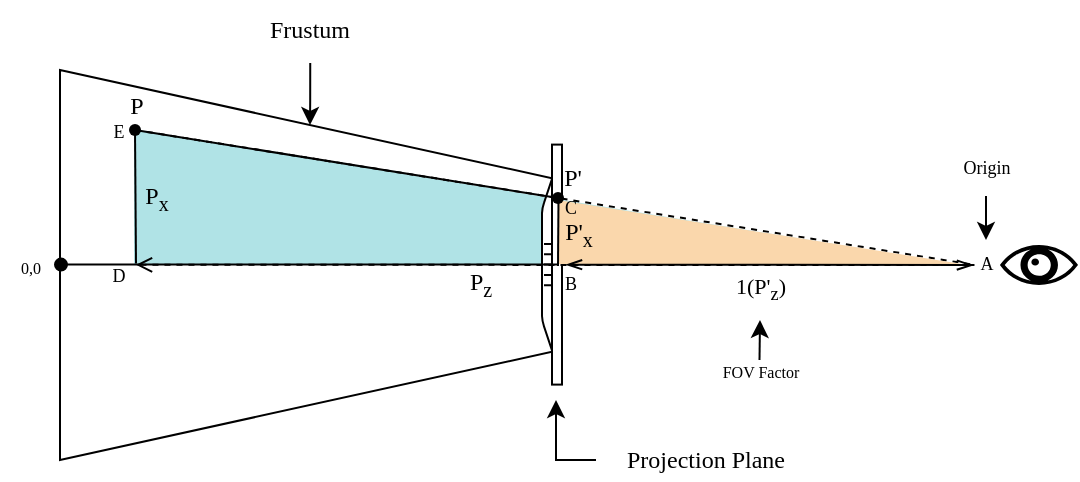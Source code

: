 <mxfile version="28.0.7">
  <diagram name="Page-1" id="J2xbpSsCBj30RLXRAprA">
    <mxGraphModel dx="1007" dy="959" grid="1" gridSize="10" guides="1" tooltips="1" connect="1" arrows="1" fold="1" page="1" pageScale="1" pageWidth="827" pageHeight="1169" math="0" shadow="0">
      <root>
        <mxCell id="0" />
        <mxCell id="1" parent="0" />
        <mxCell id="sUiPD8prjaH3CzhAGNYn-28" value="" style="verticalLabelPosition=bottom;verticalAlign=top;html=1;shape=mxgraph.basic.orthogonal_triangle;fillColor=#b0e3e6;strokeColor=none;fontFamily=Garamond;" vertex="1" parent="1">
          <mxGeometry x="107" y="145" width="411" height="67" as="geometry" />
        </mxCell>
        <mxCell id="0T9gvnzy7SkM7xsGGsrt-27" value="" style="shape=trapezoid;perimeter=trapezoidPerimeter;whiteSpace=wrap;html=1;fixedSize=1;rotation=90;size=55;fillColor=none;strokeColor=light-dark(#000000,#00FF00);fontFamily=Garamond;" parent="1" vertex="1">
          <mxGeometry x="97.5" y="87.5" width="195" height="250" as="geometry" />
        </mxCell>
        <mxCell id="0T9gvnzy7SkM7xsGGsrt-31" style="edgeStyle=orthogonalEdgeStyle;rounded=0;orthogonalLoop=1;jettySize=auto;html=1;exitX=0.502;exitY=1.05;exitDx=0;exitDy=0;exitPerimeter=0;strokeColor=light-dark(#000000,#00FF00);fontFamily=Garamond;" parent="1" source="0T9gvnzy7SkM7xsGGsrt-28" target="0T9gvnzy7SkM7xsGGsrt-27" edge="1">
          <mxGeometry relative="1" as="geometry">
            <mxPoint x="200" y="115" as="sourcePoint" />
          </mxGeometry>
        </mxCell>
        <mxCell id="0T9gvnzy7SkM7xsGGsrt-28" value="&lt;span style=&quot;&quot;&gt;Frustum&lt;/span&gt;" style="text;html=1;align=center;verticalAlign=middle;whiteSpace=wrap;rounded=0;fontColor=light-dark(#000000,#00FF00);fontFamily=Garamond;" parent="1" vertex="1">
          <mxGeometry x="165" y="80" width="60" height="30" as="geometry" />
        </mxCell>
        <mxCell id="0T9gvnzy7SkM7xsGGsrt-33" value="&lt;font style=&quot;font-size: 8px;&quot;&gt;0,0&lt;/font&gt;" style="text;html=1;align=center;verticalAlign=middle;resizable=0;points=[];autosize=1;strokeColor=none;fillColor=none;fontFamily=Garamond;" parent="1" vertex="1">
          <mxGeometry x="40" y="197.5" width="30" height="30" as="geometry" />
        </mxCell>
        <mxCell id="0T9gvnzy7SkM7xsGGsrt-36" value="" style="shape=mxgraph.signs.healthcare.eye;html=1;pointerEvents=1;fillColor=#000000;strokeColor=none;verticalLabelPosition=bottom;verticalAlign=top;align=center;fillStyle=solid;fontFamily=Garamond;" parent="1" vertex="1">
          <mxGeometry x="540" y="202.5" width="39" height="20" as="geometry" />
        </mxCell>
        <mxCell id="0T9gvnzy7SkM7xsGGsrt-10" value="" style="verticalLabelPosition=bottom;html=1;verticalAlign=top;align=center;shape=mxgraph.floorplan.flat_tv;rotation=-90;fontFamily=Garamond;" parent="1" vertex="1">
          <mxGeometry x="256" y="207.3" width="120" height="10" as="geometry" />
        </mxCell>
        <mxCell id="0T9gvnzy7SkM7xsGGsrt-43" value="Projection Plane" style="text;html=1;align=center;verticalAlign=middle;whiteSpace=wrap;rounded=0;fontFamily=Garamond;" parent="1" vertex="1">
          <mxGeometry x="338" y="300" width="110" height="20" as="geometry" />
        </mxCell>
        <mxCell id="0T9gvnzy7SkM7xsGGsrt-44" style="edgeStyle=orthogonalEdgeStyle;rounded=0;orthogonalLoop=1;jettySize=auto;html=1;fontFamily=Garamond;" parent="1" source="0T9gvnzy7SkM7xsGGsrt-43" edge="1">
          <mxGeometry relative="1" as="geometry">
            <mxPoint x="318" y="280" as="targetPoint" />
          </mxGeometry>
        </mxCell>
        <mxCell id="0T9gvnzy7SkM7xsGGsrt-32" value="" style="endArrow=none;html=1;rounded=0;startArrow=oval;startFill=1;fontFamily=Garamond;" parent="1" edge="1">
          <mxGeometry width="50" height="50" relative="1" as="geometry">
            <mxPoint x="70.5" y="212.3" as="sourcePoint" />
            <mxPoint x="319.5" y="212.3" as="targetPoint" />
          </mxGeometry>
        </mxCell>
        <mxCell id="sUiPD8prjaH3CzhAGNYn-8" value="" style="endArrow=none;html=1;rounded=0;strokeColor=light-dark(#000000,#FF3333);fontFamily=Garamond;" edge="1" parent="1" target="sUiPD8prjaH3CzhAGNYn-1">
          <mxGeometry width="50" height="50" relative="1" as="geometry">
            <mxPoint x="108" y="211.8" as="sourcePoint" />
            <mxPoint x="250" y="140" as="targetPoint" />
          </mxGeometry>
        </mxCell>
        <mxCell id="sUiPD8prjaH3CzhAGNYn-15" value="" style="endArrow=none;dashed=1;html=1;rounded=0;entryX=1;entryY=0.5;entryDx=0;entryDy=0;strokeColor=light-dark(#000000,#FF3333);fontFamily=Garamond;" edge="1" parent="1" source="sUiPD8prjaH3CzhAGNYn-1">
          <mxGeometry width="50" height="50" relative="1" as="geometry">
            <mxPoint x="310" y="200" as="sourcePoint" />
            <mxPoint x="527.5" y="212.5" as="targetPoint" />
          </mxGeometry>
        </mxCell>
        <mxCell id="sUiPD8prjaH3CzhAGNYn-17" value="" style="endArrow=none;html=1;rounded=0;entryX=0.383;entryY=0.558;entryDx=0;entryDy=0;entryPerimeter=0;fillColor=#fad7ac;strokeColor=light-dark(#000000,#FF3333);fontFamily=Garamond;" edge="1" parent="1" source="sUiPD8prjaH3CzhAGNYn-1" target="sUiPD8prjaH3CzhAGNYn-3">
          <mxGeometry width="50" height="50" relative="1" as="geometry">
            <mxPoint x="240" y="210" as="sourcePoint" />
            <mxPoint x="290" y="160" as="targetPoint" />
          </mxGeometry>
        </mxCell>
        <mxCell id="sUiPD8prjaH3CzhAGNYn-1" value="" style="shape=waypoint;sketch=0;size=6;pointerEvents=1;points=[];fillColor=none;resizable=0;rotatable=0;perimeter=centerPerimeter;snapToPoint=1;strokeColor=light-dark(#000000,#FF8000);fontFamily=Garamond;" vertex="1" parent="1">
          <mxGeometry x="97.5" y="135" width="20" height="20" as="geometry" />
        </mxCell>
        <mxCell id="sUiPD8prjaH3CzhAGNYn-18" value="P&lt;sub&gt;x&lt;/sub&gt;" style="text;html=1;align=center;verticalAlign=middle;resizable=0;points=[];autosize=1;strokeColor=none;fillColor=none;fontColor=light-dark(#000000,#FF3333);fontFamily=Garamond;" vertex="1" parent="1">
          <mxGeometry x="97.5" y="164" width="40" height="30" as="geometry" />
        </mxCell>
        <mxCell id="sUiPD8prjaH3CzhAGNYn-19" value="&lt;span style=&quot;color: light-dark(rgb(0, 0, 0), rgb(255, 153, 51));&quot;&gt;P&lt;/span&gt;" style="text;html=1;align=center;verticalAlign=middle;resizable=0;points=[];autosize=1;strokeColor=none;fillColor=none;fontFamily=Garamond;" vertex="1" parent="1">
          <mxGeometry x="92.5" y="118" width="30" height="30" as="geometry" />
        </mxCell>
        <mxCell id="sUiPD8prjaH3CzhAGNYn-20" value="&lt;span style=&quot;color: light-dark(rgb(0, 0, 0), rgb(255, 153, 51));&quot;&gt;&lt;span style=&quot;color: light-dark(rgb(0, 0, 0), rgb(255, 153, 51));&quot;&gt;P&lt;/span&gt;&#39;&lt;/span&gt;" style="text;html=1;align=center;verticalAlign=middle;resizable=0;points=[];autosize=1;strokeColor=none;fillColor=none;fontFamily=Garamond;" vertex="1" parent="1">
          <mxGeometry x="311" y="154" width="30" height="30" as="geometry" />
        </mxCell>
        <mxCell id="sUiPD8prjaH3CzhAGNYn-22" value="" style="endArrow=none;html=1;rounded=0;startArrow=open;startFill=0;entryX=1;entryY=0.5;entryDx=0;entryDy=0;dashed=1;strokeColor=light-dark(#000000,#FF3333);fontFamily=Garamond;" edge="1" parent="1">
          <mxGeometry width="50" height="50" relative="1" as="geometry">
            <mxPoint x="108" y="212.39" as="sourcePoint" />
            <mxPoint x="527.5" y="212.5" as="targetPoint" />
          </mxGeometry>
        </mxCell>
        <mxCell id="sUiPD8prjaH3CzhAGNYn-23" value="P&lt;sub&gt;z&lt;/sub&gt;" style="text;html=1;align=center;verticalAlign=middle;resizable=0;points=[];autosize=1;strokeColor=none;fillColor=none;fontColor=light-dark(#000000,#FF3333);fontFamily=Garamond;" vertex="1" parent="1">
          <mxGeometry x="260" y="207.3" width="40" height="30" as="geometry" />
        </mxCell>
        <mxCell id="sUiPD8prjaH3CzhAGNYn-27" value="" style="verticalLabelPosition=bottom;verticalAlign=top;html=1;shape=mxgraph.basic.orthogonal_triangle;fillColor=#fad7ac;strokeColor=none;fontFamily=Garamond;" vertex="1" parent="1">
          <mxGeometry x="319" y="180" width="202" height="32" as="geometry" />
        </mxCell>
        <mxCell id="sUiPD8prjaH3CzhAGNYn-24" value="" style="endArrow=none;html=1;rounded=0;strokeColor=light-dark(#000000,#FF3333);startArrow=none;startFill=0;endFill=0;fontFamily=Garamond;" edge="1" parent="1">
          <mxGeometry width="50" height="50" relative="1" as="geometry">
            <mxPoint x="319" y="213" as="sourcePoint" />
            <mxPoint x="319.25" y="179.1" as="targetPoint" />
          </mxGeometry>
        </mxCell>
        <mxCell id="sUiPD8prjaH3CzhAGNYn-25" value="P&#39;&lt;sub&gt;x&lt;/sub&gt;" style="text;html=1;align=center;verticalAlign=middle;resizable=0;points=[];autosize=1;strokeColor=none;fillColor=none;fontColor=light-dark(#000000,#FF3333);fontFamily=Garamond;" vertex="1" parent="1">
          <mxGeometry x="309" y="182" width="40" height="30" as="geometry" />
        </mxCell>
        <mxCell id="sUiPD8prjaH3CzhAGNYn-3" value="" style="shape=waypoint;sketch=0;size=6;pointerEvents=1;points=[];fillColor=none;resizable=0;rotatable=0;perimeter=centerPerimeter;snapToPoint=1;strokeColor=light-dark(#000000,#FF9933);fontFamily=Garamond;" vertex="1" parent="1">
          <mxGeometry x="309" y="169" width="20" height="20" as="geometry" />
        </mxCell>
        <mxCell id="0T9gvnzy7SkM7xsGGsrt-34" value="1(&lt;span style=&quot;color: light-dark(rgb(0, 0, 0), rgb(255, 51, 51));&quot;&gt;P&#39;&lt;sub&gt;z&lt;/sub&gt;&lt;/span&gt;)" style="endArrow=openThin;startArrow=openThin;html=1;rounded=0;entryX=1;entryY=0.5;entryDx=0;entryDy=0;startFill=0;endFill=0;verticalAlign=top;labelBackgroundColor=none;fontFamily=Garamond;" parent="1" edge="1">
          <mxGeometry x="-0.047" y="2" width="50" height="50" relative="1" as="geometry">
            <mxPoint x="323" y="212.36" as="sourcePoint" />
            <mxPoint x="526.5" y="212.56" as="targetPoint" />
            <Array as="points">
              <mxPoint x="427.5" y="212.36" />
            </Array>
            <mxPoint as="offset" />
          </mxGeometry>
        </mxCell>
        <mxCell id="sUiPD8prjaH3CzhAGNYn-29" value="E" style="text;html=1;align=center;verticalAlign=middle;resizable=0;points=[];autosize=1;strokeColor=none;fillColor=none;fontSize=9;fontFamily=Garamond;" vertex="1" parent="1">
          <mxGeometry x="84" y="136" width="30" height="20" as="geometry" />
        </mxCell>
        <mxCell id="sUiPD8prjaH3CzhAGNYn-30" value="D" style="text;html=1;align=center;verticalAlign=middle;resizable=0;points=[];autosize=1;strokeColor=none;fillColor=none;fontSize=9;fontFamily=Garamond;" vertex="1" parent="1">
          <mxGeometry x="84" y="208" width="30" height="20" as="geometry" />
        </mxCell>
        <mxCell id="sUiPD8prjaH3CzhAGNYn-31" value="A" style="text;html=1;align=center;verticalAlign=middle;resizable=0;points=[];autosize=1;strokeColor=none;fillColor=none;fontSize=9;fontFamily=Garamond;" vertex="1" parent="1">
          <mxGeometry x="518" y="202.3" width="30" height="20" as="geometry" />
        </mxCell>
        <mxCell id="sUiPD8prjaH3CzhAGNYn-32" value="C" style="text;html=1;align=center;verticalAlign=middle;resizable=0;points=[];autosize=1;strokeColor=none;fillColor=none;fontSize=9;fontFamily=Garamond;" vertex="1" parent="1">
          <mxGeometry x="310" y="174" width="30" height="20" as="geometry" />
        </mxCell>
        <mxCell id="sUiPD8prjaH3CzhAGNYn-33" value="B" style="text;html=1;align=center;verticalAlign=middle;resizable=0;points=[];autosize=1;strokeColor=none;fillColor=none;fontSize=9;fontFamily=Garamond;" vertex="1" parent="1">
          <mxGeometry x="310" y="212.3" width="30" height="20" as="geometry" />
        </mxCell>
        <mxCell id="sUiPD8prjaH3CzhAGNYn-35" style="edgeStyle=orthogonalEdgeStyle;rounded=0;orthogonalLoop=1;jettySize=auto;html=1;fontFamily=Garamond;" edge="1" parent="1" source="sUiPD8prjaH3CzhAGNYn-34">
          <mxGeometry relative="1" as="geometry">
            <mxPoint x="533" y="200" as="targetPoint" />
          </mxGeometry>
        </mxCell>
        <mxCell id="sUiPD8prjaH3CzhAGNYn-34" value="&lt;font style=&quot;font-size: 9px;&quot;&gt;Origin&lt;/font&gt;" style="text;html=1;align=center;verticalAlign=middle;resizable=0;points=[];autosize=1;strokeColor=none;fillColor=none;fontFamily=Garamond;" vertex="1" parent="1">
          <mxGeometry x="508" y="148" width="50" height="30" as="geometry" />
        </mxCell>
        <mxCell id="sUiPD8prjaH3CzhAGNYn-36" style="edgeStyle=orthogonalEdgeStyle;rounded=0;orthogonalLoop=1;jettySize=auto;html=1;fontFamily=Garamond;" edge="1" parent="1">
          <mxGeometry relative="1" as="geometry">
            <mxPoint x="420" y="240" as="targetPoint" />
            <mxPoint x="419.75" y="260" as="sourcePoint" />
          </mxGeometry>
        </mxCell>
        <mxCell id="sUiPD8prjaH3CzhAGNYn-37" value="&lt;font style=&quot;font-size: 8px;&quot;&gt;FOV Factor&lt;/font&gt;" style="text;html=1;align=center;verticalAlign=middle;resizable=0;points=[];autosize=1;strokeColor=none;fillColor=none;fontFamily=Garamond;" vertex="1" parent="1">
          <mxGeometry x="385" y="250" width="70" height="30" as="geometry" />
        </mxCell>
      </root>
    </mxGraphModel>
  </diagram>
</mxfile>
